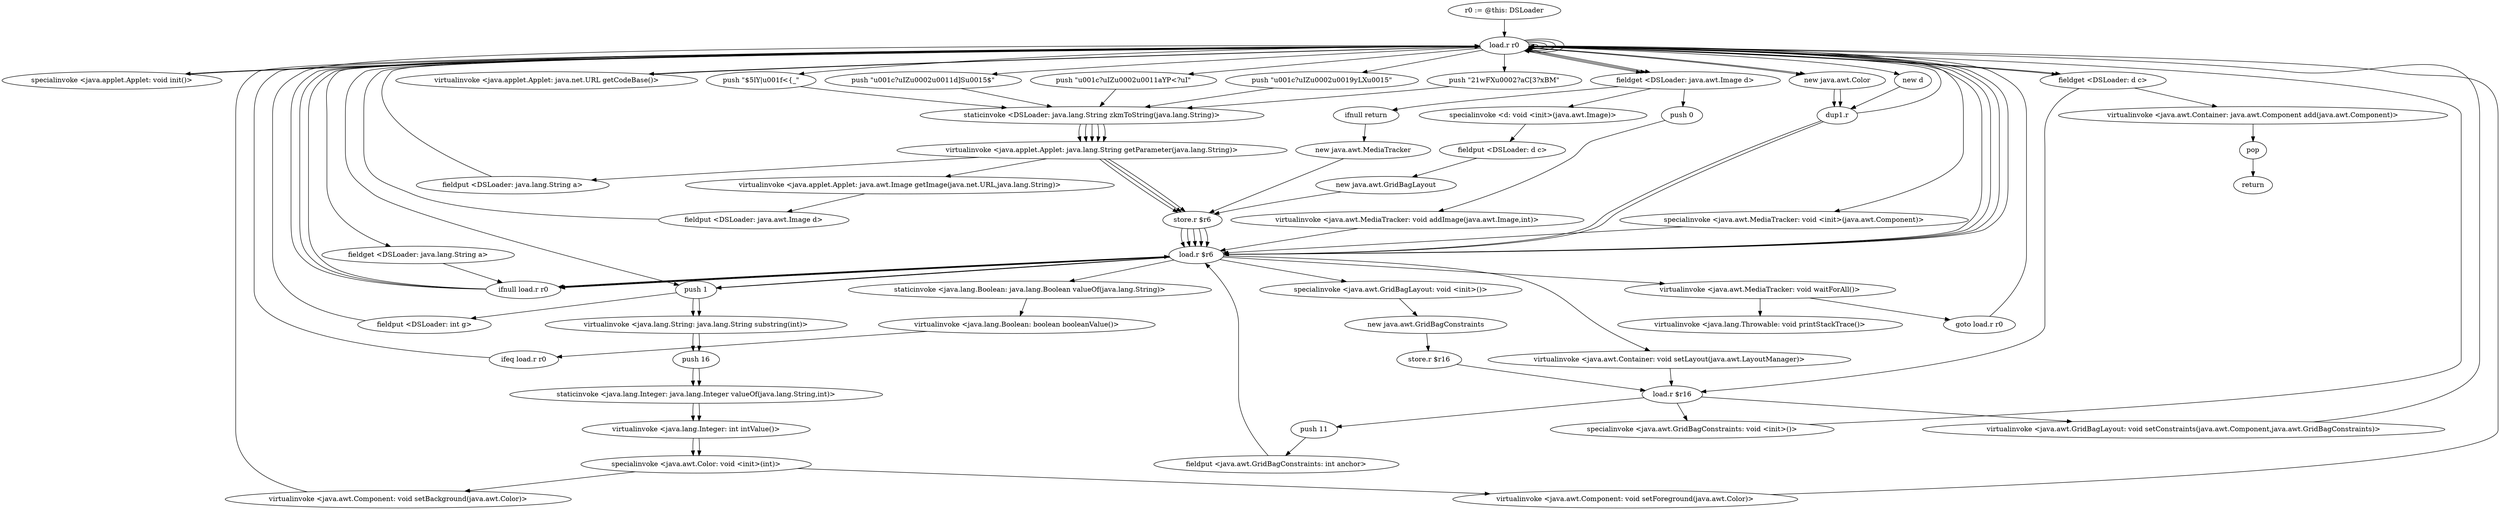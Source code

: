 digraph "" {
    "r0 := @this: DSLoader"
    "load.r r0"
    "r0 := @this: DSLoader"->"load.r r0";
    "specialinvoke <java.applet.Applet: void init()>"
    "load.r r0"->"specialinvoke <java.applet.Applet: void init()>";
    "specialinvoke <java.applet.Applet: void init()>"->"load.r r0";
    "load.r r0"->"load.r r0";
    "push \"\u001c?uIZ\u0002\u0011d]S\u0015$\""
    "load.r r0"->"push \"\u001c?uIZ\u0002\u0011d]S\u0015$\"";
    "staticinvoke <DSLoader: java.lang.String zkmToString(java.lang.String)>"
    "push \"\u001c?uIZ\u0002\u0011d]S\u0015$\""->"staticinvoke <DSLoader: java.lang.String zkmToString(java.lang.String)>";
    "virtualinvoke <java.applet.Applet: java.lang.String getParameter(java.lang.String)>"
    "staticinvoke <DSLoader: java.lang.String zkmToString(java.lang.String)>"->"virtualinvoke <java.applet.Applet: java.lang.String getParameter(java.lang.String)>";
    "fieldput <DSLoader: java.lang.String a>"
    "virtualinvoke <java.applet.Applet: java.lang.String getParameter(java.lang.String)>"->"fieldput <DSLoader: java.lang.String a>";
    "fieldput <DSLoader: java.lang.String a>"->"load.r r0";
    "push \"\u001c?uIZ\u0002\u0011aYP<?uI\""
    "load.r r0"->"push \"\u001c?uIZ\u0002\u0011aYP<?uI\"";
    "push \"\u001c?uIZ\u0002\u0011aYP<?uI\""->"staticinvoke <DSLoader: java.lang.String zkmToString(java.lang.String)>";
    "staticinvoke <DSLoader: java.lang.String zkmToString(java.lang.String)>"->"virtualinvoke <java.applet.Applet: java.lang.String getParameter(java.lang.String)>";
    "store.r $r6"
    "virtualinvoke <java.applet.Applet: java.lang.String getParameter(java.lang.String)>"->"store.r $r6";
    "load.r $r6"
    "store.r $r6"->"load.r $r6";
    "ifnull load.r r0"
    "load.r $r6"->"ifnull load.r r0";
    "ifnull load.r r0"->"load.r $r6";
    "staticinvoke <java.lang.Boolean: java.lang.Boolean valueOf(java.lang.String)>"
    "load.r $r6"->"staticinvoke <java.lang.Boolean: java.lang.Boolean valueOf(java.lang.String)>";
    "virtualinvoke <java.lang.Boolean: boolean booleanValue()>"
    "staticinvoke <java.lang.Boolean: java.lang.Boolean valueOf(java.lang.String)>"->"virtualinvoke <java.lang.Boolean: boolean booleanValue()>";
    "ifeq load.r r0"
    "virtualinvoke <java.lang.Boolean: boolean booleanValue()>"->"ifeq load.r r0";
    "ifeq load.r r0"->"load.r r0";
    "push 1"
    "load.r r0"->"push 1";
    "fieldput <DSLoader: int g>"
    "push 1"->"fieldput <DSLoader: int g>";
    "fieldput <DSLoader: int g>"->"load.r r0";
    "push \"21wFX\u0002?aC[3?xBM\""
    "load.r r0"->"push \"21wFX\u0002?aC[3?xBM\"";
    "push \"21wFX\u0002?aC[3?xBM\""->"staticinvoke <DSLoader: java.lang.String zkmToString(java.lang.String)>";
    "staticinvoke <DSLoader: java.lang.String zkmToString(java.lang.String)>"->"virtualinvoke <java.applet.Applet: java.lang.String getParameter(java.lang.String)>";
    "virtualinvoke <java.applet.Applet: java.lang.String getParameter(java.lang.String)>"->"store.r $r6";
    "store.r $r6"->"load.r $r6";
    "load.r $r6"->"ifnull load.r r0";
    "ifnull load.r r0"->"load.r r0";
    "new java.awt.Color"
    "load.r r0"->"new java.awt.Color";
    "dup1.r"
    "new java.awt.Color"->"dup1.r";
    "dup1.r"->"load.r $r6";
    "load.r $r6"->"push 1";
    "virtualinvoke <java.lang.String: java.lang.String substring(int)>"
    "push 1"->"virtualinvoke <java.lang.String: java.lang.String substring(int)>";
    "push 16"
    "virtualinvoke <java.lang.String: java.lang.String substring(int)>"->"push 16";
    "staticinvoke <java.lang.Integer: java.lang.Integer valueOf(java.lang.String,int)>"
    "push 16"->"staticinvoke <java.lang.Integer: java.lang.Integer valueOf(java.lang.String,int)>";
    "virtualinvoke <java.lang.Integer: int intValue()>"
    "staticinvoke <java.lang.Integer: java.lang.Integer valueOf(java.lang.String,int)>"->"virtualinvoke <java.lang.Integer: int intValue()>";
    "specialinvoke <java.awt.Color: void <init>(int)>"
    "virtualinvoke <java.lang.Integer: int intValue()>"->"specialinvoke <java.awt.Color: void <init>(int)>";
    "virtualinvoke <java.awt.Component: void setBackground(java.awt.Color)>"
    "specialinvoke <java.awt.Color: void <init>(int)>"->"virtualinvoke <java.awt.Component: void setBackground(java.awt.Color)>";
    "virtualinvoke <java.awt.Component: void setBackground(java.awt.Color)>"->"load.r r0";
    "push \"$5lY|\u001f<{_\""
    "load.r r0"->"push \"$5lY|\u001f<{_\"";
    "push \"$5lY|\u001f<{_\""->"staticinvoke <DSLoader: java.lang.String zkmToString(java.lang.String)>";
    "staticinvoke <DSLoader: java.lang.String zkmToString(java.lang.String)>"->"virtualinvoke <java.applet.Applet: java.lang.String getParameter(java.lang.String)>";
    "virtualinvoke <java.applet.Applet: java.lang.String getParameter(java.lang.String)>"->"store.r $r6";
    "store.r $r6"->"load.r $r6";
    "load.r $r6"->"ifnull load.r r0";
    "ifnull load.r r0"->"load.r r0";
    "load.r r0"->"new java.awt.Color";
    "new java.awt.Color"->"dup1.r";
    "dup1.r"->"load.r $r6";
    "load.r $r6"->"push 1";
    "push 1"->"virtualinvoke <java.lang.String: java.lang.String substring(int)>";
    "virtualinvoke <java.lang.String: java.lang.String substring(int)>"->"push 16";
    "push 16"->"staticinvoke <java.lang.Integer: java.lang.Integer valueOf(java.lang.String,int)>";
    "staticinvoke <java.lang.Integer: java.lang.Integer valueOf(java.lang.String,int)>"->"virtualinvoke <java.lang.Integer: int intValue()>";
    "virtualinvoke <java.lang.Integer: int intValue()>"->"specialinvoke <java.awt.Color: void <init>(int)>";
    "virtualinvoke <java.awt.Component: void setForeground(java.awt.Color)>"
    "specialinvoke <java.awt.Color: void <init>(int)>"->"virtualinvoke <java.awt.Component: void setForeground(java.awt.Color)>";
    "virtualinvoke <java.awt.Component: void setForeground(java.awt.Color)>"->"load.r r0";
    "fieldget <DSLoader: java.lang.String a>"
    "load.r r0"->"fieldget <DSLoader: java.lang.String a>";
    "fieldget <DSLoader: java.lang.String a>"->"ifnull load.r r0";
    "ifnull load.r r0"->"load.r r0";
    "load.r r0"->"load.r r0";
    "load.r r0"->"load.r r0";
    "virtualinvoke <java.applet.Applet: java.net.URL getCodeBase()>"
    "load.r r0"->"virtualinvoke <java.applet.Applet: java.net.URL getCodeBase()>";
    "virtualinvoke <java.applet.Applet: java.net.URL getCodeBase()>"->"load.r r0";
    "push \"\u001c?uIZ\u0002\u0019yLX\u0015\""
    "load.r r0"->"push \"\u001c?uIZ\u0002\u0019yLX\u0015\"";
    "push \"\u001c?uIZ\u0002\u0019yLX\u0015\""->"staticinvoke <DSLoader: java.lang.String zkmToString(java.lang.String)>";
    "staticinvoke <DSLoader: java.lang.String zkmToString(java.lang.String)>"->"virtualinvoke <java.applet.Applet: java.lang.String getParameter(java.lang.String)>";
    "virtualinvoke <java.applet.Applet: java.awt.Image getImage(java.net.URL,java.lang.String)>"
    "virtualinvoke <java.applet.Applet: java.lang.String getParameter(java.lang.String)>"->"virtualinvoke <java.applet.Applet: java.awt.Image getImage(java.net.URL,java.lang.String)>";
    "fieldput <DSLoader: java.awt.Image d>"
    "virtualinvoke <java.applet.Applet: java.awt.Image getImage(java.net.URL,java.lang.String)>"->"fieldput <DSLoader: java.awt.Image d>";
    "fieldput <DSLoader: java.awt.Image d>"->"load.r r0";
    "fieldget <DSLoader: java.awt.Image d>"
    "load.r r0"->"fieldget <DSLoader: java.awt.Image d>";
    "ifnull return"
    "fieldget <DSLoader: java.awt.Image d>"->"ifnull return";
    "new java.awt.MediaTracker"
    "ifnull return"->"new java.awt.MediaTracker";
    "new java.awt.MediaTracker"->"store.r $r6";
    "store.r $r6"->"load.r $r6";
    "load.r $r6"->"load.r r0";
    "specialinvoke <java.awt.MediaTracker: void <init>(java.awt.Component)>"
    "load.r r0"->"specialinvoke <java.awt.MediaTracker: void <init>(java.awt.Component)>";
    "specialinvoke <java.awt.MediaTracker: void <init>(java.awt.Component)>"->"load.r $r6";
    "load.r $r6"->"load.r r0";
    "load.r r0"->"fieldget <DSLoader: java.awt.Image d>";
    "push 0"
    "fieldget <DSLoader: java.awt.Image d>"->"push 0";
    "virtualinvoke <java.awt.MediaTracker: void addImage(java.awt.Image,int)>"
    "push 0"->"virtualinvoke <java.awt.MediaTracker: void addImage(java.awt.Image,int)>";
    "virtualinvoke <java.awt.MediaTracker: void addImage(java.awt.Image,int)>"->"load.r $r6";
    "virtualinvoke <java.awt.MediaTracker: void waitForAll()>"
    "load.r $r6"->"virtualinvoke <java.awt.MediaTracker: void waitForAll()>";
    "goto load.r r0"
    "virtualinvoke <java.awt.MediaTracker: void waitForAll()>"->"goto load.r r0";
    "goto load.r r0"->"load.r r0";
    "new d"
    "load.r r0"->"new d";
    "new d"->"dup1.r";
    "dup1.r"->"load.r r0";
    "load.r r0"->"fieldget <DSLoader: java.awt.Image d>";
    "specialinvoke <d: void <init>(java.awt.Image)>"
    "fieldget <DSLoader: java.awt.Image d>"->"specialinvoke <d: void <init>(java.awt.Image)>";
    "fieldput <DSLoader: d c>"
    "specialinvoke <d: void <init>(java.awt.Image)>"->"fieldput <DSLoader: d c>";
    "new java.awt.GridBagLayout"
    "fieldput <DSLoader: d c>"->"new java.awt.GridBagLayout";
    "new java.awt.GridBagLayout"->"store.r $r6";
    "store.r $r6"->"load.r $r6";
    "specialinvoke <java.awt.GridBagLayout: void <init>()>"
    "load.r $r6"->"specialinvoke <java.awt.GridBagLayout: void <init>()>";
    "new java.awt.GridBagConstraints"
    "specialinvoke <java.awt.GridBagLayout: void <init>()>"->"new java.awt.GridBagConstraints";
    "store.r $r16"
    "new java.awt.GridBagConstraints"->"store.r $r16";
    "load.r $r16"
    "store.r $r16"->"load.r $r16";
    "specialinvoke <java.awt.GridBagConstraints: void <init>()>"
    "load.r $r16"->"specialinvoke <java.awt.GridBagConstraints: void <init>()>";
    "specialinvoke <java.awt.GridBagConstraints: void <init>()>"->"load.r r0";
    "load.r r0"->"load.r $r6";
    "virtualinvoke <java.awt.Container: void setLayout(java.awt.LayoutManager)>"
    "load.r $r6"->"virtualinvoke <java.awt.Container: void setLayout(java.awt.LayoutManager)>";
    "virtualinvoke <java.awt.Container: void setLayout(java.awt.LayoutManager)>"->"load.r $r16";
    "push 11"
    "load.r $r16"->"push 11";
    "fieldput <java.awt.GridBagConstraints: int anchor>"
    "push 11"->"fieldput <java.awt.GridBagConstraints: int anchor>";
    "fieldput <java.awt.GridBagConstraints: int anchor>"->"load.r $r6";
    "load.r $r6"->"load.r r0";
    "fieldget <DSLoader: d c>"
    "load.r r0"->"fieldget <DSLoader: d c>";
    "fieldget <DSLoader: d c>"->"load.r $r16";
    "virtualinvoke <java.awt.GridBagLayout: void setConstraints(java.awt.Component,java.awt.GridBagConstraints)>"
    "load.r $r16"->"virtualinvoke <java.awt.GridBagLayout: void setConstraints(java.awt.Component,java.awt.GridBagConstraints)>";
    "virtualinvoke <java.awt.GridBagLayout: void setConstraints(java.awt.Component,java.awt.GridBagConstraints)>"->"load.r r0";
    "load.r r0"->"load.r r0";
    "load.r r0"->"fieldget <DSLoader: d c>";
    "virtualinvoke <java.awt.Container: java.awt.Component add(java.awt.Component)>"
    "fieldget <DSLoader: d c>"->"virtualinvoke <java.awt.Container: java.awt.Component add(java.awt.Component)>";
    "pop"
    "virtualinvoke <java.awt.Container: java.awt.Component add(java.awt.Component)>"->"pop";
    "return"
    "pop"->"return";
    "virtualinvoke <java.lang.Throwable: void printStackTrace()>"
    "virtualinvoke <java.awt.MediaTracker: void waitForAll()>"->"virtualinvoke <java.lang.Throwable: void printStackTrace()>";
}
